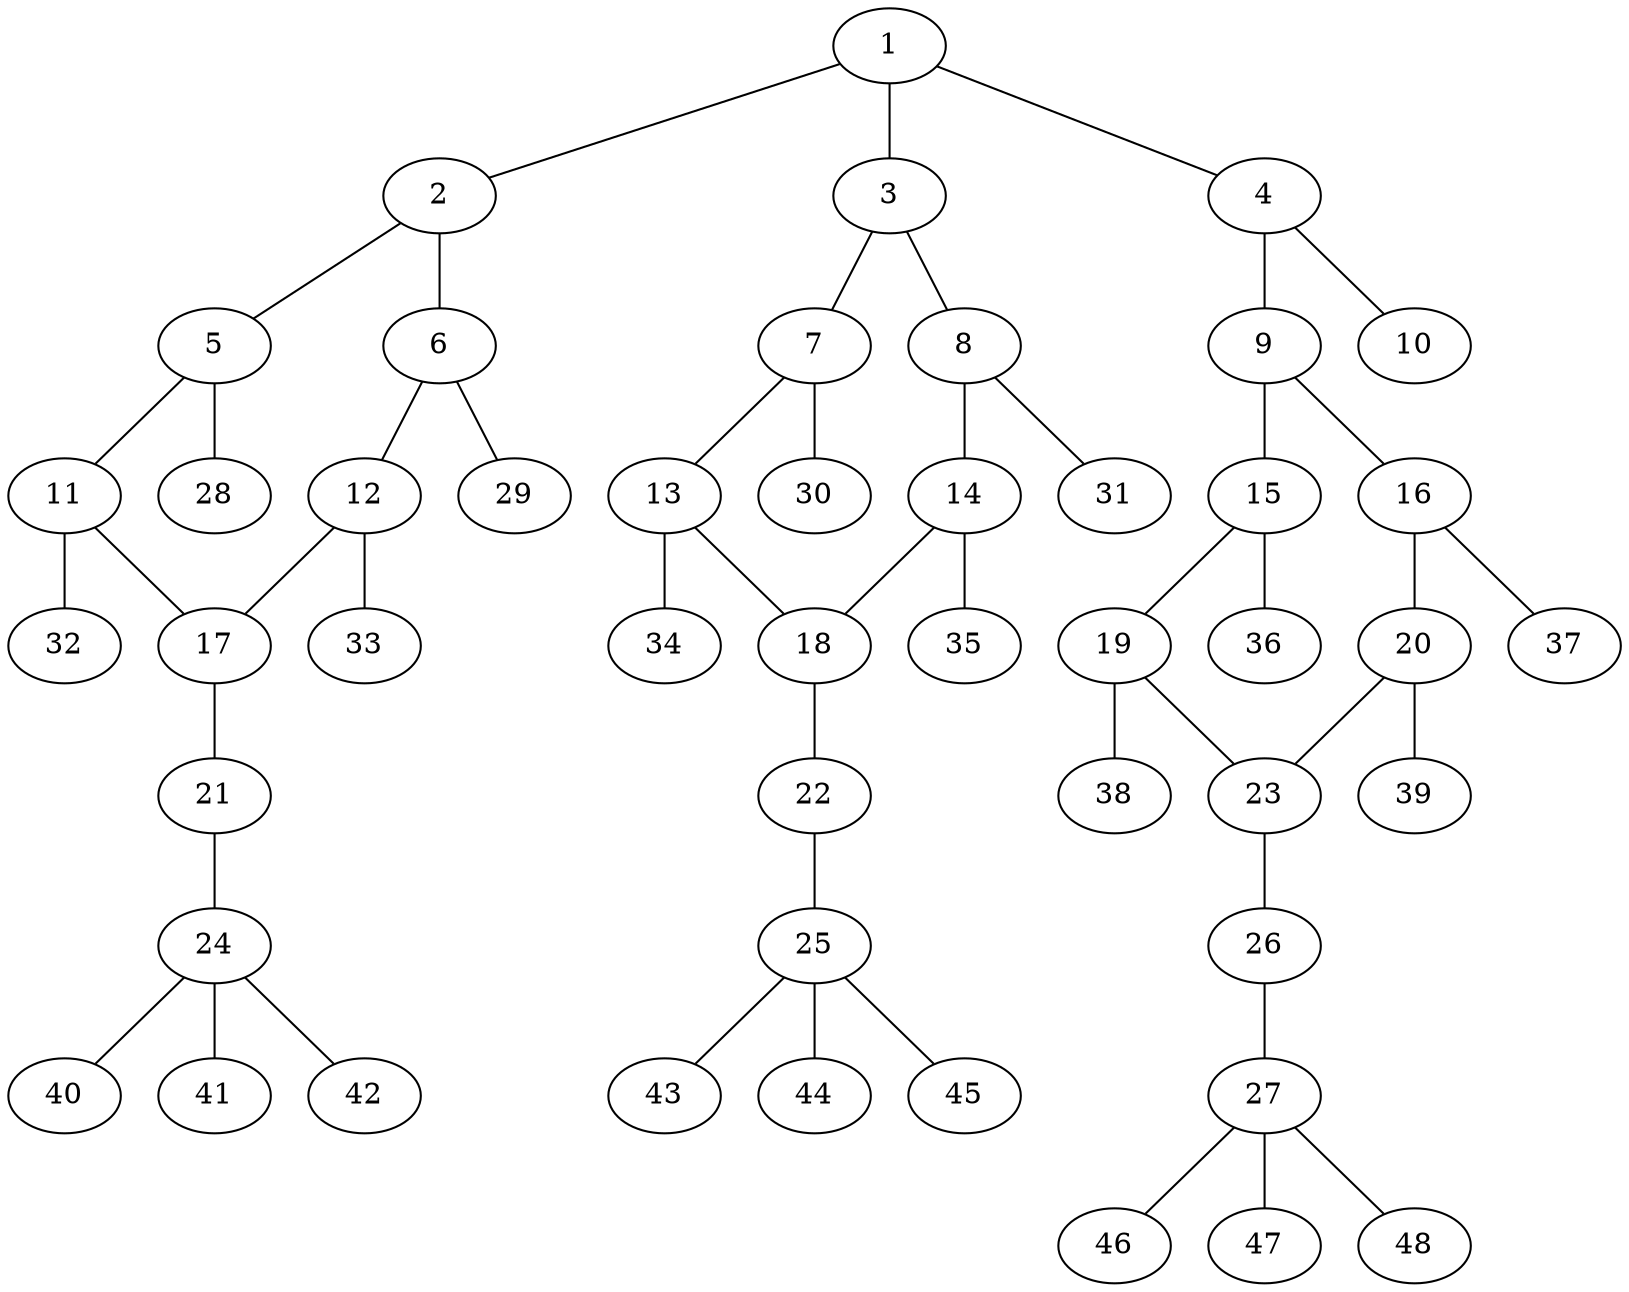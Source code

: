 graph molecule_714 {
	1	 [chem=C];
	2	 [chem=C];
	1 -- 2	 [valence=1];
	3	 [chem=C];
	1 -- 3	 [valence=1];
	4	 [chem=C];
	1 -- 4	 [valence=2];
	5	 [chem=C];
	2 -- 5	 [valence=2];
	6	 [chem=C];
	2 -- 6	 [valence=1];
	7	 [chem=C];
	3 -- 7	 [valence=2];
	8	 [chem=C];
	3 -- 8	 [valence=1];
	9	 [chem=C];
	4 -- 9	 [valence=1];
	10	 [chem=Cl];
	4 -- 10	 [valence=1];
	11	 [chem=C];
	5 -- 11	 [valence=1];
	28	 [chem=H];
	5 -- 28	 [valence=1];
	12	 [chem=C];
	6 -- 12	 [valence=2];
	29	 [chem=H];
	6 -- 29	 [valence=1];
	13	 [chem=C];
	7 -- 13	 [valence=1];
	30	 [chem=H];
	7 -- 30	 [valence=1];
	14	 [chem=C];
	8 -- 14	 [valence=2];
	31	 [chem=H];
	8 -- 31	 [valence=1];
	15	 [chem=C];
	9 -- 15	 [valence=2];
	16	 [chem=C];
	9 -- 16	 [valence=1];
	17	 [chem=C];
	11 -- 17	 [valence=2];
	32	 [chem=H];
	11 -- 32	 [valence=1];
	12 -- 17	 [valence=1];
	33	 [chem=H];
	12 -- 33	 [valence=1];
	18	 [chem=C];
	13 -- 18	 [valence=2];
	34	 [chem=H];
	13 -- 34	 [valence=1];
	14 -- 18	 [valence=1];
	35	 [chem=H];
	14 -- 35	 [valence=1];
	19	 [chem=C];
	15 -- 19	 [valence=1];
	36	 [chem=H];
	15 -- 36	 [valence=1];
	20	 [chem=C];
	16 -- 20	 [valence=2];
	37	 [chem=H];
	16 -- 37	 [valence=1];
	21	 [chem=O];
	17 -- 21	 [valence=1];
	22	 [chem=O];
	18 -- 22	 [valence=1];
	23	 [chem=C];
	19 -- 23	 [valence=2];
	38	 [chem=H];
	19 -- 38	 [valence=1];
	20 -- 23	 [valence=1];
	39	 [chem=H];
	20 -- 39	 [valence=1];
	24	 [chem=C];
	21 -- 24	 [valence=1];
	25	 [chem=C];
	22 -- 25	 [valence=1];
	26	 [chem=O];
	23 -- 26	 [valence=1];
	40	 [chem=H];
	24 -- 40	 [valence=1];
	41	 [chem=H];
	24 -- 41	 [valence=1];
	42	 [chem=H];
	24 -- 42	 [valence=1];
	43	 [chem=H];
	25 -- 43	 [valence=1];
	44	 [chem=H];
	25 -- 44	 [valence=1];
	45	 [chem=H];
	25 -- 45	 [valence=1];
	27	 [chem=C];
	26 -- 27	 [valence=1];
	46	 [chem=H];
	27 -- 46	 [valence=1];
	47	 [chem=H];
	27 -- 47	 [valence=1];
	48	 [chem=H];
	27 -- 48	 [valence=1];
}
